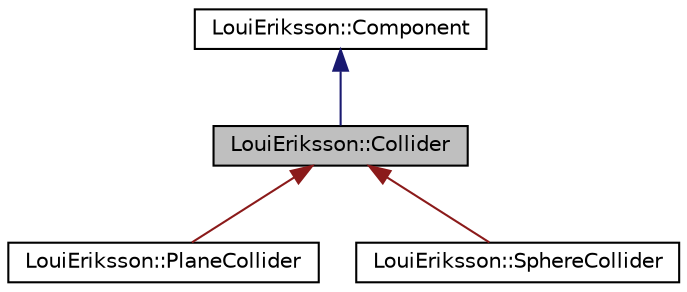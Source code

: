 digraph "LouiEriksson::Collider"
{
 // LATEX_PDF_SIZE
  edge [fontname="Helvetica",fontsize="10",labelfontname="Helvetica",labelfontsize="10"];
  node [fontname="Helvetica",fontsize="10",shape=record];
  Node1 [label="LouiEriksson::Collider",height=0.2,width=0.4,color="black", fillcolor="grey75", style="filled", fontcolor="black",tooltip=" "];
  Node2 -> Node1 [dir="back",color="midnightblue",fontsize="10",style="solid",fontname="Helvetica"];
  Node2 [label="LouiEriksson::Component",height=0.2,width=0.4,color="black", fillcolor="white", style="filled",URL="$class_loui_eriksson_1_1_component.html",tooltip="Represents a Component which can be attached to a GameObject."];
  Node1 -> Node3 [dir="back",color="firebrick4",fontsize="10",style="solid",fontname="Helvetica"];
  Node3 [label="LouiEriksson::PlaneCollider",height=0.2,width=0.4,color="black", fillcolor="white", style="filled",URL="$class_loui_eriksson_1_1_plane_collider.html",tooltip=" "];
  Node1 -> Node4 [dir="back",color="firebrick4",fontsize="10",style="solid",fontname="Helvetica"];
  Node4 [label="LouiEriksson::SphereCollider",height=0.2,width=0.4,color="black", fillcolor="white", style="filled",URL="$class_loui_eriksson_1_1_sphere_collider.html",tooltip=" "];
}
